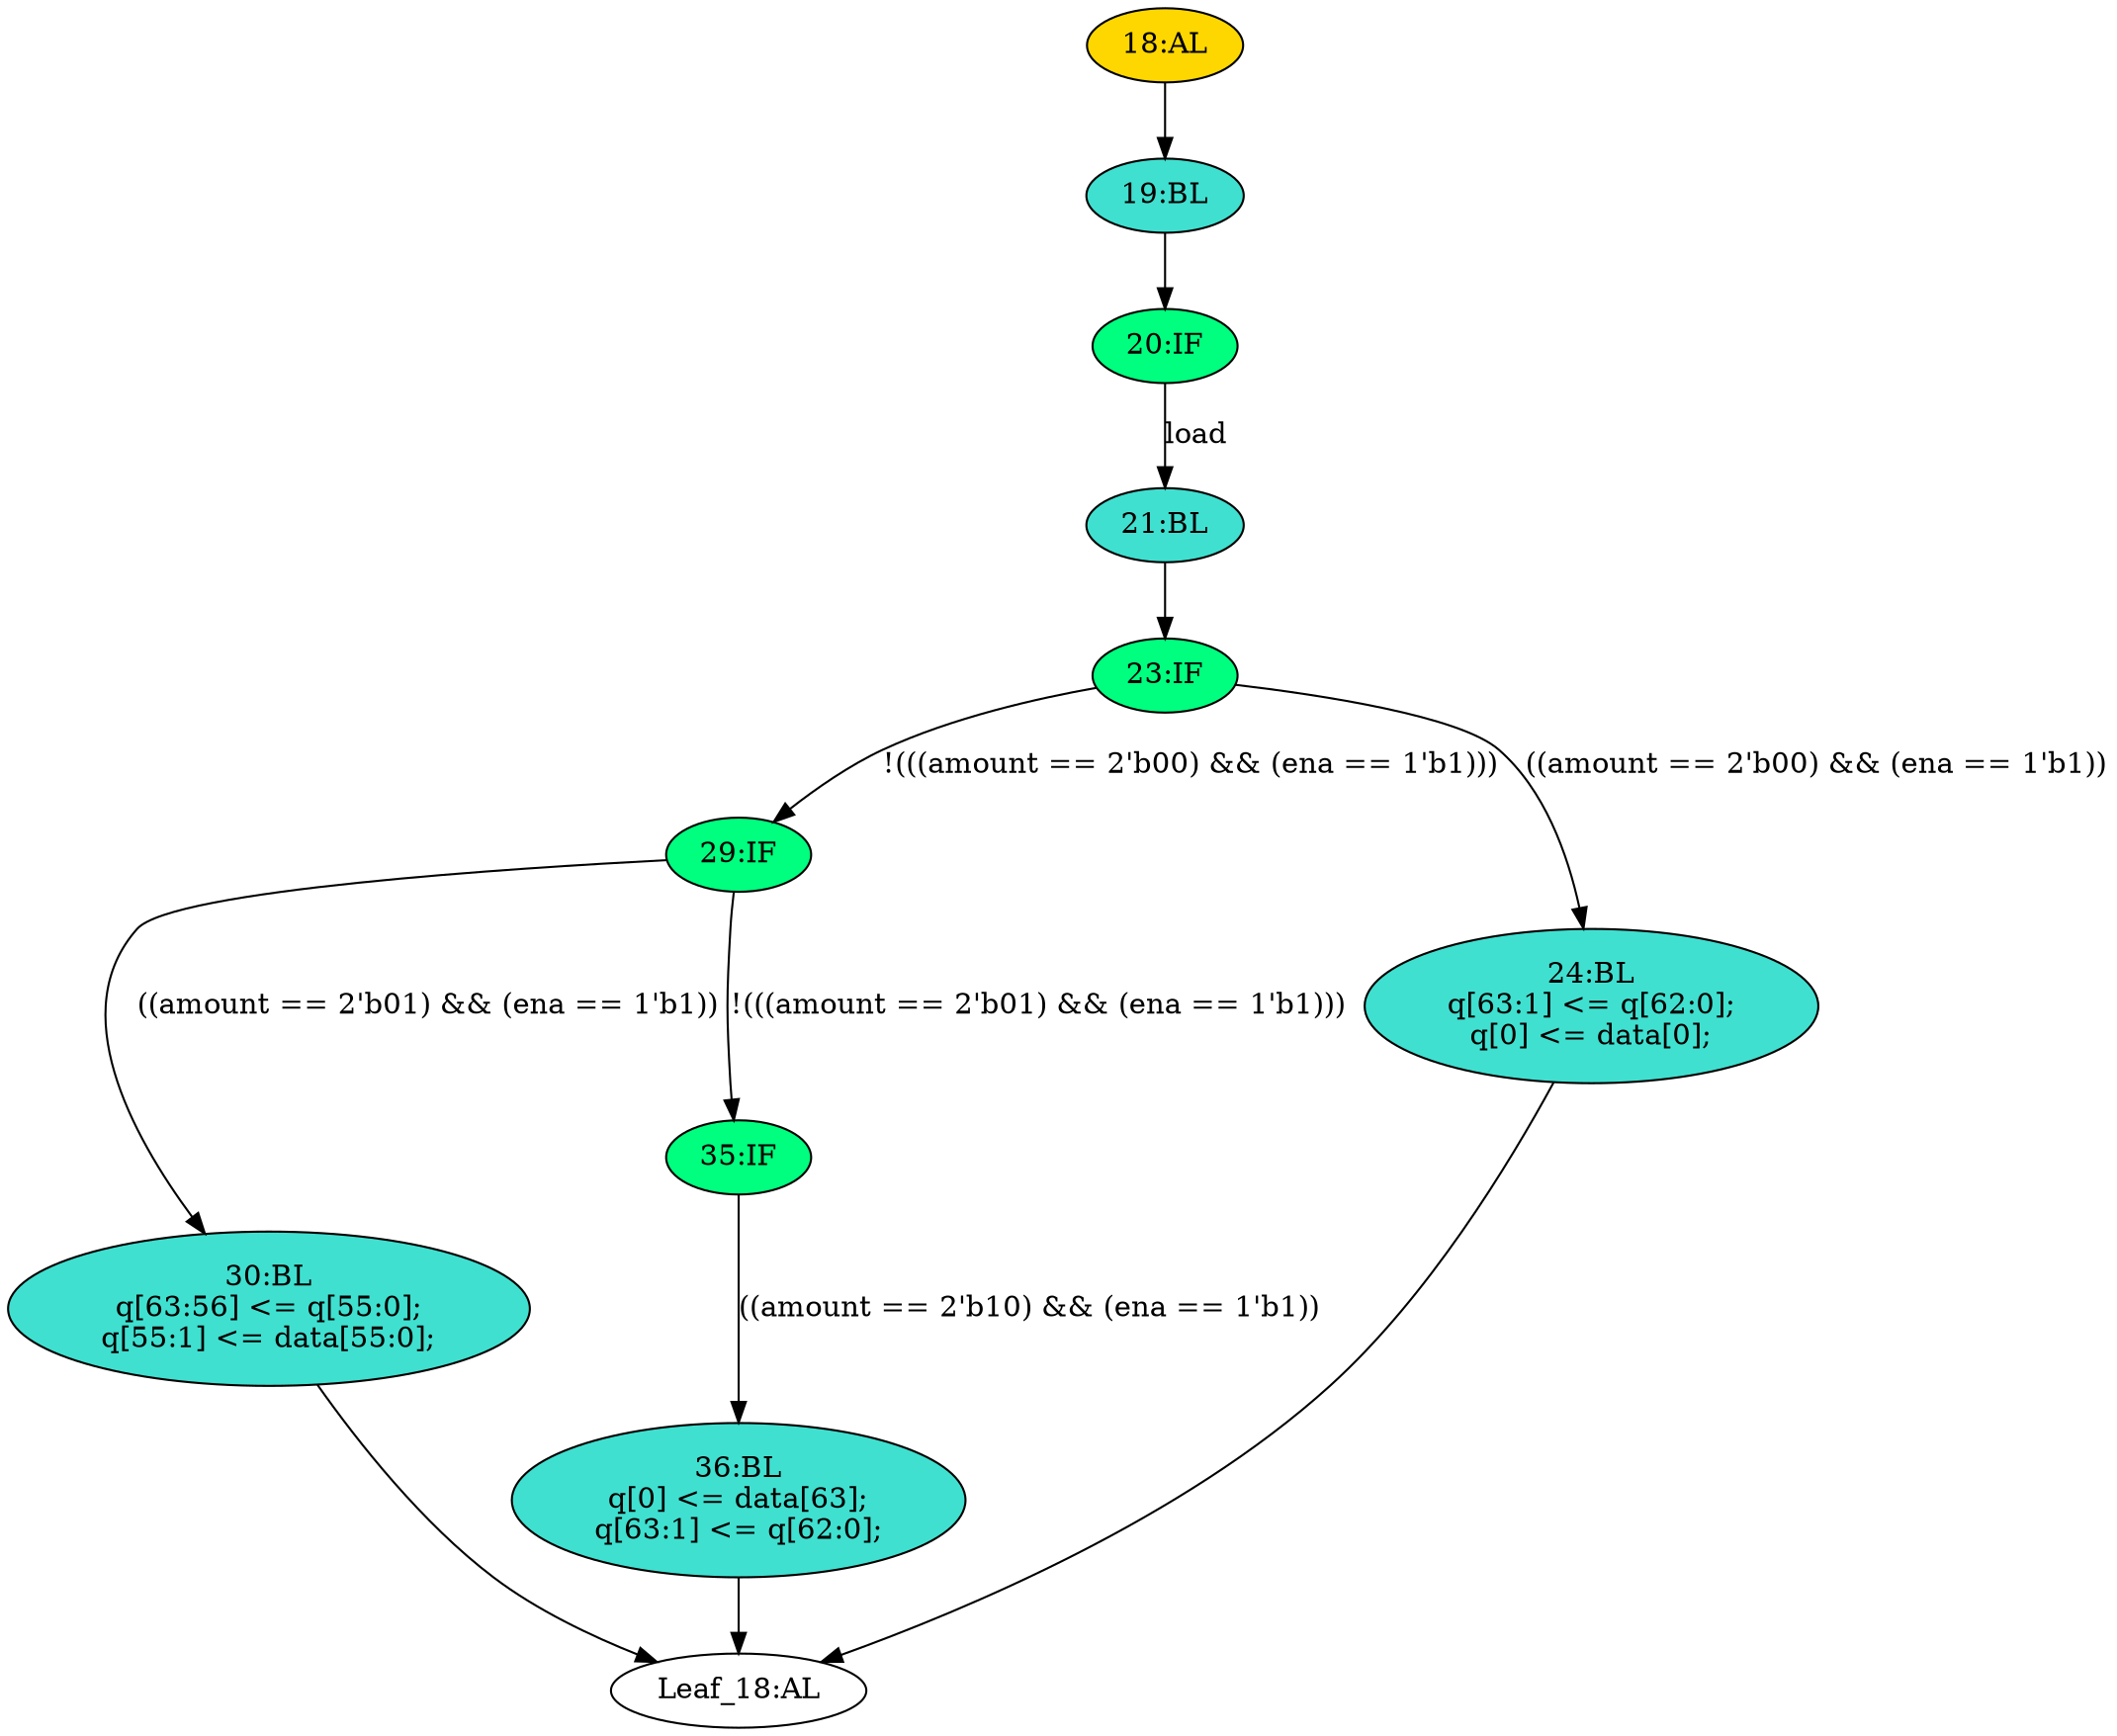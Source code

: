 strict digraph "" {
	node [label="\N"];
	"23:IF"	[ast="<pyverilog.vparser.ast.IfStatement object at 0x7fb05dacca90>",
		fillcolor=springgreen,
		label="23:IF",
		statements="[]",
		style=filled,
		typ=IfStatement];
	"29:IF"	[ast="<pyverilog.vparser.ast.IfStatement object at 0x7fb05daccbd0>",
		fillcolor=springgreen,
		label="29:IF",
		statements="[]",
		style=filled,
		typ=IfStatement];
	"23:IF" -> "29:IF"	[cond="['amount', 'ena']",
		label="!(((amount == 2'b00) && (ena == 1'b1)))",
		lineno=23];
	"24:BL"	[ast="<pyverilog.vparser.ast.Block object at 0x7fb05dae5b90>",
		fillcolor=turquoise,
		label="24:BL
q[63:1] <= q[62:0];
q[0] <= data[0];",
		statements="[<pyverilog.vparser.ast.NonblockingSubstitution object at 0x7fb05dae5bd0>, <pyverilog.vparser.ast.NonblockingSubstitution object \
at 0x7fb05dae5e90>]",
		style=filled,
		typ=Block];
	"23:IF" -> "24:BL"	[cond="['amount', 'ena']",
		label="((amount == 2'b00) && (ena == 1'b1))",
		lineno=23];
	"19:BL"	[ast="<pyverilog.vparser.ast.Block object at 0x7fb05daea250>",
		fillcolor=turquoise,
		label="19:BL",
		statements="[]",
		style=filled,
		typ=Block];
	"20:IF"	[ast="<pyverilog.vparser.ast.IfStatement object at 0x7fb05daea290>",
		fillcolor=springgreen,
		label="20:IF",
		statements="[]",
		style=filled,
		typ=IfStatement];
	"19:BL" -> "20:IF"	[cond="[]",
		lineno=None];
	"21:BL"	[ast="<pyverilog.vparser.ast.Block object at 0x7fb05daea2d0>",
		fillcolor=turquoise,
		label="21:BL",
		statements="[]",
		style=filled,
		typ=Block];
	"21:BL" -> "23:IF"	[cond="[]",
		lineno=None];
	"30:BL"	[ast="<pyverilog.vparser.ast.Block object at 0x7fb05dae5410>",
		fillcolor=turquoise,
		label="30:BL
q[63:56] <= q[55:0];
q[55:1] <= data[55:0];",
		statements="[<pyverilog.vparser.ast.NonblockingSubstitution object at 0x7fb05dae5450>, <pyverilog.vparser.ast.NonblockingSubstitution object \
at 0x7fb05dae5710>]",
		style=filled,
		typ=Block];
	"29:IF" -> "30:BL"	[cond="['amount', 'ena']",
		label="((amount == 2'b01) && (ena == 1'b1))",
		lineno=29];
	"35:IF"	[ast="<pyverilog.vparser.ast.IfStatement object at 0x7fb05daccc10>",
		fillcolor=springgreen,
		label="35:IF",
		statements="[]",
		style=filled,
		typ=IfStatement];
	"29:IF" -> "35:IF"	[cond="['amount', 'ena']",
		label="!(((amount == 2'b01) && (ena == 1'b1)))",
		lineno=29];
	"Leaf_18:AL"	[def_var="['q']",
		label="Leaf_18:AL"];
	"30:BL" -> "Leaf_18:AL"	[cond="[]",
		lineno=None];
	"24:BL" -> "Leaf_18:AL"	[cond="[]",
		lineno=None];
	"20:IF" -> "21:BL"	[cond="['load']",
		label=load,
		lineno=20];
	"18:AL"	[ast="<pyverilog.vparser.ast.Always object at 0x7fb05daea350>",
		clk_sens=True,
		fillcolor=gold,
		label="18:AL",
		sens="['clk']",
		statements="[]",
		style=filled,
		typ=Always,
		use_var="['load', 'ena', 'amount', 'data', 'q']"];
	"18:AL" -> "19:BL"	[cond="[]",
		lineno=None];
	"36:BL"	[ast="<pyverilog.vparser.ast.Block object at 0x7fb05daccc90>",
		fillcolor=turquoise,
		label="36:BL
q[0] <= data[63];
q[63:1] <= q[62:0];",
		statements="[<pyverilog.vparser.ast.NonblockingSubstitution object at 0x7fb05dacccd0>, <pyverilog.vparser.ast.NonblockingSubstitution object \
at 0x7fb05daccf50>]",
		style=filled,
		typ=Block];
	"35:IF" -> "36:BL"	[cond="['amount', 'ena']",
		label="((amount == 2'b10) && (ena == 1'b1))",
		lineno=35];
	"36:BL" -> "Leaf_18:AL"	[cond="[]",
		lineno=None];
}
